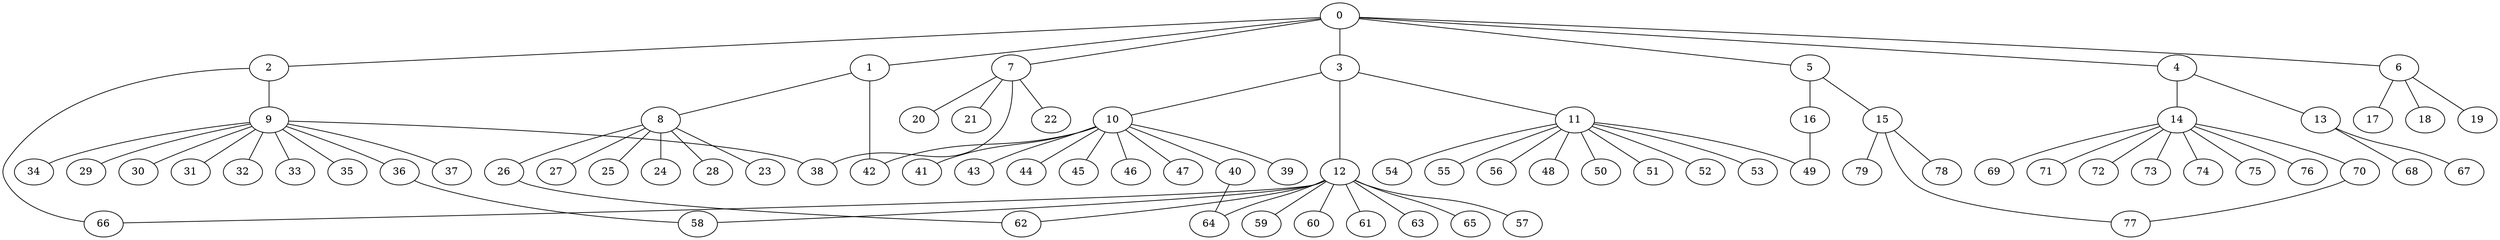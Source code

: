
graph graphname {
    0 -- 1
0 -- 2
0 -- 3
0 -- 4
0 -- 5
0 -- 6
0 -- 7
1 -- 8
1 -- 42
2 -- 9
2 -- 66
3 -- 10
3 -- 11
3 -- 12
4 -- 13
4 -- 14
5 -- 16
5 -- 15
6 -- 17
6 -- 18
6 -- 19
7 -- 20
7 -- 21
7 -- 22
7 -- 38
8 -- 23
8 -- 24
8 -- 25
8 -- 26
8 -- 27
8 -- 28
9 -- 32
9 -- 33
9 -- 35
9 -- 36
9 -- 37
9 -- 38
9 -- 34
9 -- 29
9 -- 30
9 -- 31
10 -- 39
10 -- 40
10 -- 41
10 -- 42
10 -- 43
10 -- 44
10 -- 45
10 -- 46
10 -- 47
11 -- 48
11 -- 49
11 -- 50
11 -- 51
11 -- 52
11 -- 53
11 -- 54
11 -- 55
11 -- 56
12 -- 64
12 -- 65
12 -- 66
12 -- 57
12 -- 58
12 -- 59
12 -- 60
12 -- 61
12 -- 62
12 -- 63
13 -- 68
13 -- 67
14 -- 69
14 -- 70
14 -- 71
14 -- 72
14 -- 73
14 -- 74
14 -- 75
14 -- 76
15 -- 79
15 -- 78
15 -- 77
16 -- 49
26 -- 62
36 -- 58
40 -- 64
70 -- 77

}
